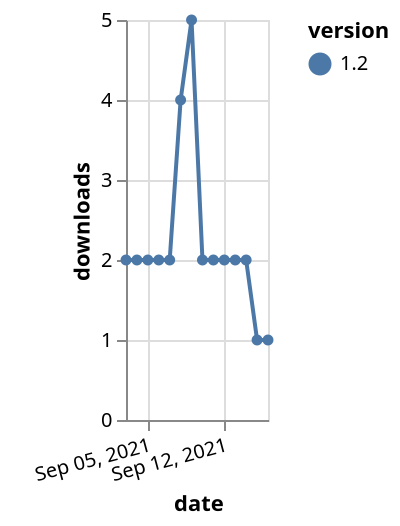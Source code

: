 {"$schema": "https://vega.github.io/schema/vega-lite/v5.json", "description": "A simple bar chart with embedded data.", "data": {"values": [{"date": "2021-09-03", "total": 4440, "delta": 2, "version": "1.2"}, {"date": "2021-09-04", "total": 4442, "delta": 2, "version": "1.2"}, {"date": "2021-09-05", "total": 4444, "delta": 2, "version": "1.2"}, {"date": "2021-09-06", "total": 4446, "delta": 2, "version": "1.2"}, {"date": "2021-09-07", "total": 4448, "delta": 2, "version": "1.2"}, {"date": "2021-09-08", "total": 4452, "delta": 4, "version": "1.2"}, {"date": "2021-09-09", "total": 4457, "delta": 5, "version": "1.2"}, {"date": "2021-09-10", "total": 4459, "delta": 2, "version": "1.2"}, {"date": "2021-09-11", "total": 4461, "delta": 2, "version": "1.2"}, {"date": "2021-09-12", "total": 4463, "delta": 2, "version": "1.2"}, {"date": "2021-09-13", "total": 4465, "delta": 2, "version": "1.2"}, {"date": "2021-09-14", "total": 4467, "delta": 2, "version": "1.2"}, {"date": "2021-09-15", "total": 4468, "delta": 1, "version": "1.2"}, {"date": "2021-09-16", "total": 4469, "delta": 1, "version": "1.2"}]}, "width": "container", "mark": {"type": "line", "point": {"filled": true}}, "encoding": {"x": {"field": "date", "type": "temporal", "timeUnit": "yearmonthdate", "title": "date", "axis": {"labelAngle": -15}}, "y": {"field": "delta", "type": "quantitative", "title": "downloads"}, "color": {"field": "version", "type": "nominal"}, "tooltip": {"field": "delta"}}}